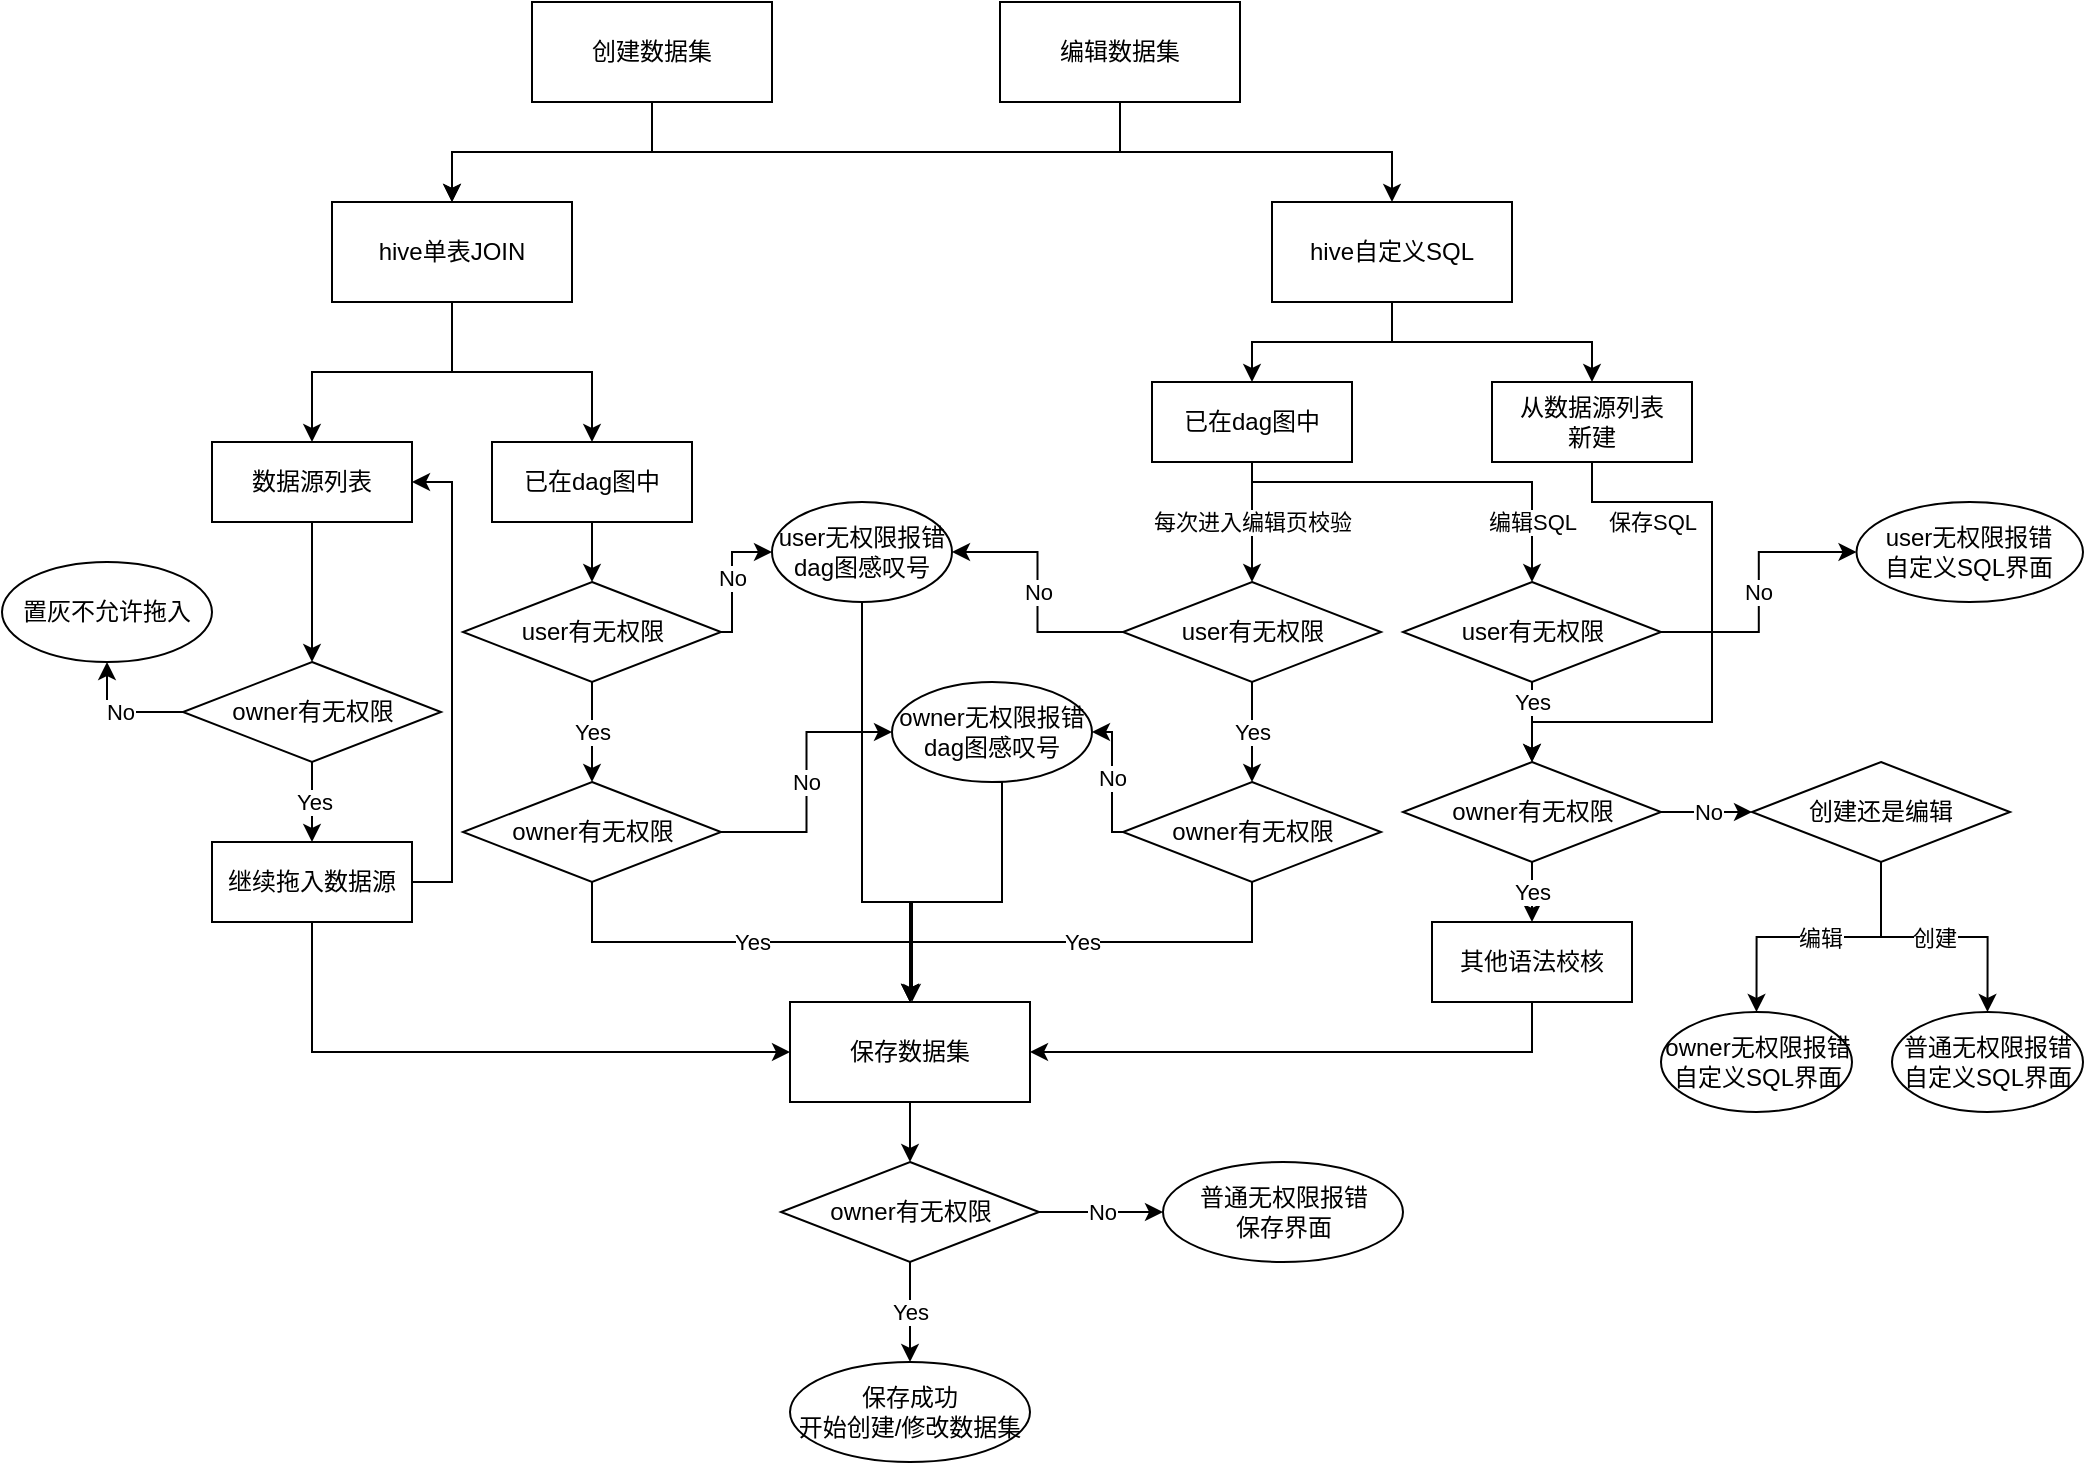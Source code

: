 <mxfile version="13.7.5" type="github">
  <diagram id="ldI5SyR_qpSSESCcGxQO" name="Page-1">
    <mxGraphModel dx="1940" dy="634" grid="1" gridSize="10" guides="1" tooltips="1" connect="1" arrows="1" fold="1" page="1" pageScale="1" pageWidth="827" pageHeight="1169" math="0" shadow="0">
      <root>
        <mxCell id="0" />
        <mxCell id="1" parent="0" />
        <mxCell id="rMnkIIKSwWt-rkh9NLm_-6" style="edgeStyle=orthogonalEdgeStyle;rounded=0;orthogonalLoop=1;jettySize=auto;html=1;exitX=0.5;exitY=1;exitDx=0;exitDy=0;entryX=0.5;entryY=0;entryDx=0;entryDy=0;" edge="1" parent="1" source="rMnkIIKSwWt-rkh9NLm_-1" target="rMnkIIKSwWt-rkh9NLm_-3">
          <mxGeometry relative="1" as="geometry">
            <mxPoint x="240" y="280" as="targetPoint" />
          </mxGeometry>
        </mxCell>
        <mxCell id="rMnkIIKSwWt-rkh9NLm_-7" style="edgeStyle=orthogonalEdgeStyle;rounded=0;orthogonalLoop=1;jettySize=auto;html=1;exitX=0.5;exitY=1;exitDx=0;exitDy=0;" edge="1" parent="1" source="rMnkIIKSwWt-rkh9NLm_-1" target="rMnkIIKSwWt-rkh9NLm_-4">
          <mxGeometry relative="1" as="geometry" />
        </mxCell>
        <mxCell id="rMnkIIKSwWt-rkh9NLm_-1" value="创建数据集" style="rounded=0;whiteSpace=wrap;html=1;" vertex="1" parent="1">
          <mxGeometry x="180" y="110" width="120" height="50" as="geometry" />
        </mxCell>
        <mxCell id="rMnkIIKSwWt-rkh9NLm_-5" style="edgeStyle=orthogonalEdgeStyle;rounded=0;orthogonalLoop=1;jettySize=auto;html=1;exitX=0.5;exitY=1;exitDx=0;exitDy=0;" edge="1" parent="1" source="rMnkIIKSwWt-rkh9NLm_-2" target="rMnkIIKSwWt-rkh9NLm_-3">
          <mxGeometry relative="1" as="geometry" />
        </mxCell>
        <mxCell id="rMnkIIKSwWt-rkh9NLm_-2" value="编辑数据集" style="rounded=0;whiteSpace=wrap;html=1;" vertex="1" parent="1">
          <mxGeometry x="414" y="110" width="120" height="50" as="geometry" />
        </mxCell>
        <mxCell id="rMnkIIKSwWt-rkh9NLm_-28" value="" style="edgeStyle=orthogonalEdgeStyle;rounded=0;orthogonalLoop=1;jettySize=auto;html=1;" edge="1" parent="1" source="rMnkIIKSwWt-rkh9NLm_-3" target="rMnkIIKSwWt-rkh9NLm_-26">
          <mxGeometry relative="1" as="geometry" />
        </mxCell>
        <mxCell id="rMnkIIKSwWt-rkh9NLm_-29" style="edgeStyle=orthogonalEdgeStyle;rounded=0;orthogonalLoop=1;jettySize=auto;html=1;exitX=0.5;exitY=1;exitDx=0;exitDy=0;entryX=0.5;entryY=0;entryDx=0;entryDy=0;" edge="1" parent="1" source="rMnkIIKSwWt-rkh9NLm_-3" target="rMnkIIKSwWt-rkh9NLm_-27">
          <mxGeometry relative="1" as="geometry" />
        </mxCell>
        <mxCell id="rMnkIIKSwWt-rkh9NLm_-3" value="hive单表JOIN" style="rounded=0;whiteSpace=wrap;html=1;" vertex="1" parent="1">
          <mxGeometry x="80" y="210" width="120" height="50" as="geometry" />
        </mxCell>
        <mxCell id="rMnkIIKSwWt-rkh9NLm_-32" style="edgeStyle=orthogonalEdgeStyle;rounded=0;orthogonalLoop=1;jettySize=auto;html=1;exitX=0.5;exitY=1;exitDx=0;exitDy=0;entryX=0.5;entryY=0;entryDx=0;entryDy=0;" edge="1" parent="1" source="rMnkIIKSwWt-rkh9NLm_-4" target="rMnkIIKSwWt-rkh9NLm_-30">
          <mxGeometry relative="1" as="geometry" />
        </mxCell>
        <mxCell id="rMnkIIKSwWt-rkh9NLm_-33" style="edgeStyle=orthogonalEdgeStyle;rounded=0;orthogonalLoop=1;jettySize=auto;html=1;exitX=0.5;exitY=1;exitDx=0;exitDy=0;entryX=0.5;entryY=0;entryDx=0;entryDy=0;" edge="1" parent="1" source="rMnkIIKSwWt-rkh9NLm_-4" target="rMnkIIKSwWt-rkh9NLm_-31">
          <mxGeometry relative="1" as="geometry" />
        </mxCell>
        <mxCell id="rMnkIIKSwWt-rkh9NLm_-4" value="hive自定义SQL" style="rounded=0;whiteSpace=wrap;html=1;" vertex="1" parent="1">
          <mxGeometry x="550" y="210" width="120" height="50" as="geometry" />
        </mxCell>
        <mxCell id="rMnkIIKSwWt-rkh9NLm_-25" value="Yes" style="edgeStyle=orthogonalEdgeStyle;rounded=0;orthogonalLoop=1;jettySize=auto;html=1;exitX=0.5;exitY=1;exitDx=0;exitDy=0;" edge="1" parent="1" source="rMnkIIKSwWt-rkh9NLm_-11" target="rMnkIIKSwWt-rkh9NLm_-14">
          <mxGeometry relative="1" as="geometry" />
        </mxCell>
        <mxCell id="rMnkIIKSwWt-rkh9NLm_-79" value="No" style="edgeStyle=orthogonalEdgeStyle;rounded=0;orthogonalLoop=1;jettySize=auto;html=1;exitX=0;exitY=0.5;exitDx=0;exitDy=0;entryX=1;entryY=0.5;entryDx=0;entryDy=0;" edge="1" parent="1" source="rMnkIIKSwWt-rkh9NLm_-11" target="rMnkIIKSwWt-rkh9NLm_-75">
          <mxGeometry relative="1" as="geometry">
            <Array as="points">
              <mxPoint x="470" y="525" />
              <mxPoint x="470" y="475" />
            </Array>
          </mxGeometry>
        </mxCell>
        <mxCell id="rMnkIIKSwWt-rkh9NLm_-11" value="owner有无权限" style="rhombus;whiteSpace=wrap;html=1;" vertex="1" parent="1">
          <mxGeometry x="475.5" y="500" width="129" height="50" as="geometry" />
        </mxCell>
        <mxCell id="rMnkIIKSwWt-rkh9NLm_-54" style="edgeStyle=orthogonalEdgeStyle;rounded=0;orthogonalLoop=1;jettySize=auto;html=1;exitX=0.5;exitY=1;exitDx=0;exitDy=0;" edge="1" parent="1" source="rMnkIIKSwWt-rkh9NLm_-13">
          <mxGeometry relative="1" as="geometry">
            <mxPoint x="369" y="610" as="targetPoint" />
            <Array as="points">
              <mxPoint x="345" y="560" />
              <mxPoint x="369" y="560" />
            </Array>
          </mxGeometry>
        </mxCell>
        <mxCell id="rMnkIIKSwWt-rkh9NLm_-13" value="user无权限报错&lt;br&gt;dag图感叹号" style="ellipse;whiteSpace=wrap;html=1;" vertex="1" parent="1">
          <mxGeometry x="300" y="360" width="90" height="50" as="geometry" />
        </mxCell>
        <mxCell id="rMnkIIKSwWt-rkh9NLm_-57" style="edgeStyle=orthogonalEdgeStyle;rounded=0;orthogonalLoop=1;jettySize=auto;html=1;exitX=0.5;exitY=1;exitDx=0;exitDy=0;entryX=0.5;entryY=0;entryDx=0;entryDy=0;" edge="1" parent="1" source="rMnkIIKSwWt-rkh9NLm_-14" target="rMnkIIKSwWt-rkh9NLm_-55">
          <mxGeometry relative="1" as="geometry" />
        </mxCell>
        <mxCell id="rMnkIIKSwWt-rkh9NLm_-14" value="保存数据集" style="rounded=0;whiteSpace=wrap;html=1;" vertex="1" parent="1">
          <mxGeometry x="309" y="610" width="120" height="50" as="geometry" />
        </mxCell>
        <mxCell id="rMnkIIKSwWt-rkh9NLm_-17" value="普通无权限报错&lt;br&gt;保存界面" style="ellipse;whiteSpace=wrap;html=1;" vertex="1" parent="1">
          <mxGeometry x="495.5" y="690" width="120" height="50" as="geometry" />
        </mxCell>
        <mxCell id="rMnkIIKSwWt-rkh9NLm_-19" value="置灰不允许拖入" style="ellipse;whiteSpace=wrap;html=1;" vertex="1" parent="1">
          <mxGeometry x="-85" y="390" width="105" height="50" as="geometry" />
        </mxCell>
        <mxCell id="rMnkIIKSwWt-rkh9NLm_-24" value="Yes" style="edgeStyle=orthogonalEdgeStyle;rounded=0;orthogonalLoop=1;jettySize=auto;html=1;exitX=0.5;exitY=1;exitDx=0;exitDy=0;entryX=0.5;entryY=0;entryDx=0;entryDy=0;" edge="1" parent="1" source="rMnkIIKSwWt-rkh9NLm_-21" target="rMnkIIKSwWt-rkh9NLm_-11">
          <mxGeometry relative="1" as="geometry" />
        </mxCell>
        <mxCell id="rMnkIIKSwWt-rkh9NLm_-43" value="No" style="edgeStyle=orthogonalEdgeStyle;rounded=0;orthogonalLoop=1;jettySize=auto;html=1;exitX=0;exitY=0.5;exitDx=0;exitDy=0;entryX=1;entryY=0.5;entryDx=0;entryDy=0;" edge="1" parent="1" source="rMnkIIKSwWt-rkh9NLm_-21" target="rMnkIIKSwWt-rkh9NLm_-13">
          <mxGeometry relative="1" as="geometry" />
        </mxCell>
        <mxCell id="rMnkIIKSwWt-rkh9NLm_-21" value="user有无权限" style="rhombus;whiteSpace=wrap;html=1;" vertex="1" parent="1">
          <mxGeometry x="475.5" y="400" width="129" height="50" as="geometry" />
        </mxCell>
        <mxCell id="rMnkIIKSwWt-rkh9NLm_-22" value="owner无权限报错&lt;br&gt;自定义SQL界面" style="ellipse;whiteSpace=wrap;html=1;" vertex="1" parent="1">
          <mxGeometry x="744.5" y="615" width="95.5" height="50" as="geometry" />
        </mxCell>
        <mxCell id="rMnkIIKSwWt-rkh9NLm_-63" style="edgeStyle=orthogonalEdgeStyle;rounded=0;orthogonalLoop=1;jettySize=auto;html=1;exitX=0.5;exitY=1;exitDx=0;exitDy=0;entryX=0.5;entryY=0;entryDx=0;entryDy=0;" edge="1" parent="1" source="rMnkIIKSwWt-rkh9NLm_-26" target="rMnkIIKSwWt-rkh9NLm_-62">
          <mxGeometry relative="1" as="geometry" />
        </mxCell>
        <mxCell id="rMnkIIKSwWt-rkh9NLm_-26" value="数据源列表" style="rounded=0;whiteSpace=wrap;html=1;" vertex="1" parent="1">
          <mxGeometry x="20" y="330" width="100" height="40" as="geometry" />
        </mxCell>
        <mxCell id="rMnkIIKSwWt-rkh9NLm_-45" style="edgeStyle=orthogonalEdgeStyle;rounded=0;orthogonalLoop=1;jettySize=auto;html=1;exitX=0.5;exitY=1;exitDx=0;exitDy=0;entryX=0.5;entryY=0;entryDx=0;entryDy=0;" edge="1" parent="1" source="rMnkIIKSwWt-rkh9NLm_-27" target="rMnkIIKSwWt-rkh9NLm_-36">
          <mxGeometry relative="1" as="geometry" />
        </mxCell>
        <mxCell id="rMnkIIKSwWt-rkh9NLm_-27" value="已在dag图中" style="rounded=0;whiteSpace=wrap;html=1;" vertex="1" parent="1">
          <mxGeometry x="160" y="330" width="100" height="40" as="geometry" />
        </mxCell>
        <mxCell id="rMnkIIKSwWt-rkh9NLm_-44" value="每次进入编辑页校验" style="edgeStyle=orthogonalEdgeStyle;rounded=0;orthogonalLoop=1;jettySize=auto;html=1;exitX=0.5;exitY=1;exitDx=0;exitDy=0;entryX=0.5;entryY=0;entryDx=0;entryDy=0;" edge="1" parent="1" source="rMnkIIKSwWt-rkh9NLm_-30" target="rMnkIIKSwWt-rkh9NLm_-21">
          <mxGeometry relative="1" as="geometry" />
        </mxCell>
        <mxCell id="rMnkIIKSwWt-rkh9NLm_-90" value="编辑SQL" style="edgeStyle=orthogonalEdgeStyle;rounded=0;orthogonalLoop=1;jettySize=auto;html=1;entryX=0.5;entryY=0;entryDx=0;entryDy=0;" edge="1" parent="1" source="rMnkIIKSwWt-rkh9NLm_-30" target="rMnkIIKSwWt-rkh9NLm_-69">
          <mxGeometry x="0.7" relative="1" as="geometry">
            <mxPoint x="680" y="390" as="targetPoint" />
            <Array as="points">
              <mxPoint x="540" y="350" />
              <mxPoint x="680" y="350" />
            </Array>
            <mxPoint as="offset" />
          </mxGeometry>
        </mxCell>
        <mxCell id="rMnkIIKSwWt-rkh9NLm_-30" value="已在dag图中" style="rounded=0;whiteSpace=wrap;html=1;" vertex="1" parent="1">
          <mxGeometry x="490" y="300" width="100" height="40" as="geometry" />
        </mxCell>
        <mxCell id="rMnkIIKSwWt-rkh9NLm_-71" value="保存SQL" style="edgeStyle=orthogonalEdgeStyle;rounded=0;orthogonalLoop=1;jettySize=auto;html=1;exitX=0.5;exitY=1;exitDx=0;exitDy=0;entryX=0.5;entryY=0;entryDx=0;entryDy=0;" edge="1" parent="1" source="rMnkIIKSwWt-rkh9NLm_-31" target="rMnkIIKSwWt-rkh9NLm_-70">
          <mxGeometry x="-0.667" y="-10" relative="1" as="geometry">
            <mxPoint x="680" y="480" as="targetPoint" />
            <Array as="points">
              <mxPoint x="710" y="360" />
              <mxPoint x="770" y="360" />
              <mxPoint x="770" y="470" />
              <mxPoint x="680" y="470" />
            </Array>
            <mxPoint as="offset" />
          </mxGeometry>
        </mxCell>
        <mxCell id="rMnkIIKSwWt-rkh9NLm_-31" value="从数据源列表&lt;br&gt;新建" style="rounded=0;whiteSpace=wrap;html=1;" vertex="1" parent="1">
          <mxGeometry x="660" y="300" width="100" height="40" as="geometry" />
        </mxCell>
        <mxCell id="rMnkIIKSwWt-rkh9NLm_-53" value="Yes" style="edgeStyle=orthogonalEdgeStyle;rounded=0;orthogonalLoop=1;jettySize=auto;html=1;exitX=0.5;exitY=1;exitDx=0;exitDy=0;" edge="1" parent="1" source="rMnkIIKSwWt-rkh9NLm_-36" target="rMnkIIKSwWt-rkh9NLm_-37">
          <mxGeometry relative="1" as="geometry" />
        </mxCell>
        <mxCell id="rMnkIIKSwWt-rkh9NLm_-76" value="No" style="edgeStyle=orthogonalEdgeStyle;rounded=0;orthogonalLoop=1;jettySize=auto;html=1;exitX=1;exitY=0.5;exitDx=0;exitDy=0;entryX=0;entryY=0.5;entryDx=0;entryDy=0;" edge="1" parent="1" source="rMnkIIKSwWt-rkh9NLm_-36" target="rMnkIIKSwWt-rkh9NLm_-13">
          <mxGeometry relative="1" as="geometry">
            <Array as="points">
              <mxPoint x="280" y="425" />
              <mxPoint x="280" y="385" />
            </Array>
          </mxGeometry>
        </mxCell>
        <mxCell id="rMnkIIKSwWt-rkh9NLm_-36" value="user有无权限" style="rhombus;whiteSpace=wrap;html=1;" vertex="1" parent="1">
          <mxGeometry x="145.5" y="400" width="129" height="50" as="geometry" />
        </mxCell>
        <mxCell id="rMnkIIKSwWt-rkh9NLm_-52" value="Yes" style="edgeStyle=orthogonalEdgeStyle;rounded=0;orthogonalLoop=1;jettySize=auto;html=1;exitX=0.5;exitY=1;exitDx=0;exitDy=0;entryX=0.5;entryY=0;entryDx=0;entryDy=0;" edge="1" parent="1" source="rMnkIIKSwWt-rkh9NLm_-37" target="rMnkIIKSwWt-rkh9NLm_-14">
          <mxGeometry relative="1" as="geometry" />
        </mxCell>
        <mxCell id="rMnkIIKSwWt-rkh9NLm_-78" value="No" style="edgeStyle=orthogonalEdgeStyle;rounded=0;orthogonalLoop=1;jettySize=auto;html=1;exitX=1;exitY=0.5;exitDx=0;exitDy=0;entryX=0;entryY=0.5;entryDx=0;entryDy=0;" edge="1" parent="1" source="rMnkIIKSwWt-rkh9NLm_-37" target="rMnkIIKSwWt-rkh9NLm_-75">
          <mxGeometry relative="1" as="geometry" />
        </mxCell>
        <mxCell id="rMnkIIKSwWt-rkh9NLm_-37" value="owner有无权限" style="rhombus;whiteSpace=wrap;html=1;" vertex="1" parent="1">
          <mxGeometry x="145.5" y="500" width="129" height="50" as="geometry" />
        </mxCell>
        <mxCell id="rMnkIIKSwWt-rkh9NLm_-49" value="编辑" style="edgeStyle=orthogonalEdgeStyle;rounded=0;orthogonalLoop=1;jettySize=auto;html=1;exitX=0.5;exitY=1;exitDx=0;exitDy=0;entryX=0.5;entryY=0;entryDx=0;entryDy=0;" edge="1" parent="1" source="rMnkIIKSwWt-rkh9NLm_-47" target="rMnkIIKSwWt-rkh9NLm_-22">
          <mxGeometry relative="1" as="geometry" />
        </mxCell>
        <mxCell id="rMnkIIKSwWt-rkh9NLm_-51" value="创建" style="edgeStyle=orthogonalEdgeStyle;rounded=0;orthogonalLoop=1;jettySize=auto;html=1;exitX=0.5;exitY=1;exitDx=0;exitDy=0;entryX=0.5;entryY=0;entryDx=0;entryDy=0;" edge="1" parent="1" source="rMnkIIKSwWt-rkh9NLm_-47" target="rMnkIIKSwWt-rkh9NLm_-50">
          <mxGeometry relative="1" as="geometry" />
        </mxCell>
        <mxCell id="rMnkIIKSwWt-rkh9NLm_-47" value="创建还是编辑" style="rhombus;whiteSpace=wrap;html=1;" vertex="1" parent="1">
          <mxGeometry x="790" y="490" width="129" height="50" as="geometry" />
        </mxCell>
        <mxCell id="rMnkIIKSwWt-rkh9NLm_-50" value="普通无权限报错&lt;br&gt;自定义SQL界面" style="ellipse;whiteSpace=wrap;html=1;" vertex="1" parent="1">
          <mxGeometry x="860" y="615" width="95.5" height="50" as="geometry" />
        </mxCell>
        <mxCell id="rMnkIIKSwWt-rkh9NLm_-59" value="No" style="edgeStyle=orthogonalEdgeStyle;rounded=0;orthogonalLoop=1;jettySize=auto;html=1;exitX=1;exitY=0.5;exitDx=0;exitDy=0;entryX=0;entryY=0.5;entryDx=0;entryDy=0;" edge="1" parent="1" source="rMnkIIKSwWt-rkh9NLm_-55" target="rMnkIIKSwWt-rkh9NLm_-17">
          <mxGeometry relative="1" as="geometry" />
        </mxCell>
        <mxCell id="rMnkIIKSwWt-rkh9NLm_-61" value="Yes" style="edgeStyle=orthogonalEdgeStyle;rounded=0;orthogonalLoop=1;jettySize=auto;html=1;exitX=0.5;exitY=1;exitDx=0;exitDy=0;entryX=0.5;entryY=0;entryDx=0;entryDy=0;" edge="1" parent="1" source="rMnkIIKSwWt-rkh9NLm_-55" target="rMnkIIKSwWt-rkh9NLm_-60">
          <mxGeometry relative="1" as="geometry" />
        </mxCell>
        <mxCell id="rMnkIIKSwWt-rkh9NLm_-55" value="owner有无权限" style="rhombus;whiteSpace=wrap;html=1;" vertex="1" parent="1">
          <mxGeometry x="304.5" y="690" width="129" height="50" as="geometry" />
        </mxCell>
        <mxCell id="rMnkIIKSwWt-rkh9NLm_-60" value="保存成功&lt;br&gt;开始创建/修改数据集" style="ellipse;whiteSpace=wrap;html=1;" vertex="1" parent="1">
          <mxGeometry x="309" y="790" width="120" height="50" as="geometry" />
        </mxCell>
        <mxCell id="rMnkIIKSwWt-rkh9NLm_-64" value="Yes" style="edgeStyle=orthogonalEdgeStyle;rounded=0;orthogonalLoop=1;jettySize=auto;html=1;exitX=0.5;exitY=1;exitDx=0;exitDy=0;" edge="1" parent="1" source="rMnkIIKSwWt-rkh9NLm_-62">
          <mxGeometry relative="1" as="geometry">
            <mxPoint x="70" y="530" as="targetPoint" />
          </mxGeometry>
        </mxCell>
        <mxCell id="rMnkIIKSwWt-rkh9NLm_-67" value="No" style="edgeStyle=orthogonalEdgeStyle;rounded=0;orthogonalLoop=1;jettySize=auto;html=1;exitX=0;exitY=0.5;exitDx=0;exitDy=0;entryX=0.5;entryY=1;entryDx=0;entryDy=0;" edge="1" parent="1" source="rMnkIIKSwWt-rkh9NLm_-62" target="rMnkIIKSwWt-rkh9NLm_-19">
          <mxGeometry relative="1" as="geometry" />
        </mxCell>
        <mxCell id="rMnkIIKSwWt-rkh9NLm_-62" value="owner有无权限" style="rhombus;whiteSpace=wrap;html=1;" vertex="1" parent="1">
          <mxGeometry x="5.5" y="440" width="129" height="50" as="geometry" />
        </mxCell>
        <mxCell id="rMnkIIKSwWt-rkh9NLm_-66" style="edgeStyle=orthogonalEdgeStyle;rounded=0;orthogonalLoop=1;jettySize=auto;html=1;exitX=0.5;exitY=1;exitDx=0;exitDy=0;entryX=0;entryY=0.5;entryDx=0;entryDy=0;" edge="1" parent="1" source="rMnkIIKSwWt-rkh9NLm_-65" target="rMnkIIKSwWt-rkh9NLm_-14">
          <mxGeometry relative="1" as="geometry" />
        </mxCell>
        <mxCell id="rMnkIIKSwWt-rkh9NLm_-81" style="edgeStyle=orthogonalEdgeStyle;rounded=0;orthogonalLoop=1;jettySize=auto;html=1;exitX=1;exitY=0.5;exitDx=0;exitDy=0;entryX=1;entryY=0.5;entryDx=0;entryDy=0;" edge="1" parent="1" source="rMnkIIKSwWt-rkh9NLm_-65" target="rMnkIIKSwWt-rkh9NLm_-26">
          <mxGeometry relative="1" as="geometry">
            <Array as="points">
              <mxPoint x="140" y="550" />
              <mxPoint x="140" y="350" />
            </Array>
          </mxGeometry>
        </mxCell>
        <mxCell id="rMnkIIKSwWt-rkh9NLm_-65" value="继续拖入数据源" style="rounded=0;whiteSpace=wrap;html=1;" vertex="1" parent="1">
          <mxGeometry x="20" y="530" width="100" height="40" as="geometry" />
        </mxCell>
        <mxCell id="rMnkIIKSwWt-rkh9NLm_-72" value="Yes" style="edgeStyle=orthogonalEdgeStyle;rounded=0;orthogonalLoop=1;jettySize=auto;html=1;exitX=0.5;exitY=1;exitDx=0;exitDy=0;entryX=0.5;entryY=0;entryDx=0;entryDy=0;" edge="1" parent="1" source="rMnkIIKSwWt-rkh9NLm_-69" target="rMnkIIKSwWt-rkh9NLm_-70">
          <mxGeometry x="-0.5" relative="1" as="geometry">
            <mxPoint as="offset" />
          </mxGeometry>
        </mxCell>
        <mxCell id="rMnkIIKSwWt-rkh9NLm_-94" value="No" style="edgeStyle=orthogonalEdgeStyle;rounded=0;orthogonalLoop=1;jettySize=auto;html=1;exitX=1;exitY=0.5;exitDx=0;exitDy=0;entryX=0;entryY=0.5;entryDx=0;entryDy=0;" edge="1" parent="1" source="rMnkIIKSwWt-rkh9NLm_-69" target="rMnkIIKSwWt-rkh9NLm_-93">
          <mxGeometry relative="1" as="geometry" />
        </mxCell>
        <mxCell id="rMnkIIKSwWt-rkh9NLm_-69" value="user有无权限" style="rhombus;whiteSpace=wrap;html=1;" vertex="1" parent="1">
          <mxGeometry x="615.5" y="400" width="129" height="50" as="geometry" />
        </mxCell>
        <mxCell id="rMnkIIKSwWt-rkh9NLm_-88" value="Yes" style="edgeStyle=orthogonalEdgeStyle;rounded=0;orthogonalLoop=1;jettySize=auto;html=1;exitX=0.5;exitY=1;exitDx=0;exitDy=0;entryX=0.5;entryY=0;entryDx=0;entryDy=0;" edge="1" parent="1" source="rMnkIIKSwWt-rkh9NLm_-70" target="rMnkIIKSwWt-rkh9NLm_-84">
          <mxGeometry relative="1" as="geometry" />
        </mxCell>
        <mxCell id="rMnkIIKSwWt-rkh9NLm_-91" value="No" style="edgeStyle=orthogonalEdgeStyle;rounded=0;orthogonalLoop=1;jettySize=auto;html=1;exitX=1;exitY=0.5;exitDx=0;exitDy=0;entryX=0;entryY=0.5;entryDx=0;entryDy=0;" edge="1" parent="1" source="rMnkIIKSwWt-rkh9NLm_-70" target="rMnkIIKSwWt-rkh9NLm_-47">
          <mxGeometry relative="1" as="geometry" />
        </mxCell>
        <mxCell id="rMnkIIKSwWt-rkh9NLm_-70" value="owner有无权限" style="rhombus;whiteSpace=wrap;html=1;" vertex="1" parent="1">
          <mxGeometry x="615.5" y="490" width="129" height="50" as="geometry" />
        </mxCell>
        <mxCell id="rMnkIIKSwWt-rkh9NLm_-80" style="edgeStyle=orthogonalEdgeStyle;rounded=0;orthogonalLoop=1;jettySize=auto;html=1;exitX=0.5;exitY=1;exitDx=0;exitDy=0;" edge="1" parent="1" source="rMnkIIKSwWt-rkh9NLm_-75">
          <mxGeometry relative="1" as="geometry">
            <mxPoint x="370" y="610" as="targetPoint" />
            <Array as="points">
              <mxPoint x="415" y="560" />
              <mxPoint x="370" y="560" />
            </Array>
          </mxGeometry>
        </mxCell>
        <mxCell id="rMnkIIKSwWt-rkh9NLm_-75" value="owner无权限报错&lt;br&gt;dag图感叹号" style="ellipse;whiteSpace=wrap;html=1;" vertex="1" parent="1">
          <mxGeometry x="360" y="450" width="100" height="50" as="geometry" />
        </mxCell>
        <mxCell id="rMnkIIKSwWt-rkh9NLm_-85" style="edgeStyle=orthogonalEdgeStyle;rounded=0;orthogonalLoop=1;jettySize=auto;html=1;exitX=0.5;exitY=1;exitDx=0;exitDy=0;entryX=1;entryY=0.5;entryDx=0;entryDy=0;" edge="1" parent="1" source="rMnkIIKSwWt-rkh9NLm_-84" target="rMnkIIKSwWt-rkh9NLm_-14">
          <mxGeometry relative="1" as="geometry" />
        </mxCell>
        <mxCell id="rMnkIIKSwWt-rkh9NLm_-84" value="其他语法校核" style="rounded=0;whiteSpace=wrap;html=1;" vertex="1" parent="1">
          <mxGeometry x="630" y="570" width="100" height="40" as="geometry" />
        </mxCell>
        <mxCell id="rMnkIIKSwWt-rkh9NLm_-93" value="user无权限报错&lt;br&gt;自定义SQL界面" style="ellipse;whiteSpace=wrap;html=1;" vertex="1" parent="1">
          <mxGeometry x="842.25" y="360" width="113.25" height="50" as="geometry" />
        </mxCell>
      </root>
    </mxGraphModel>
  </diagram>
</mxfile>
